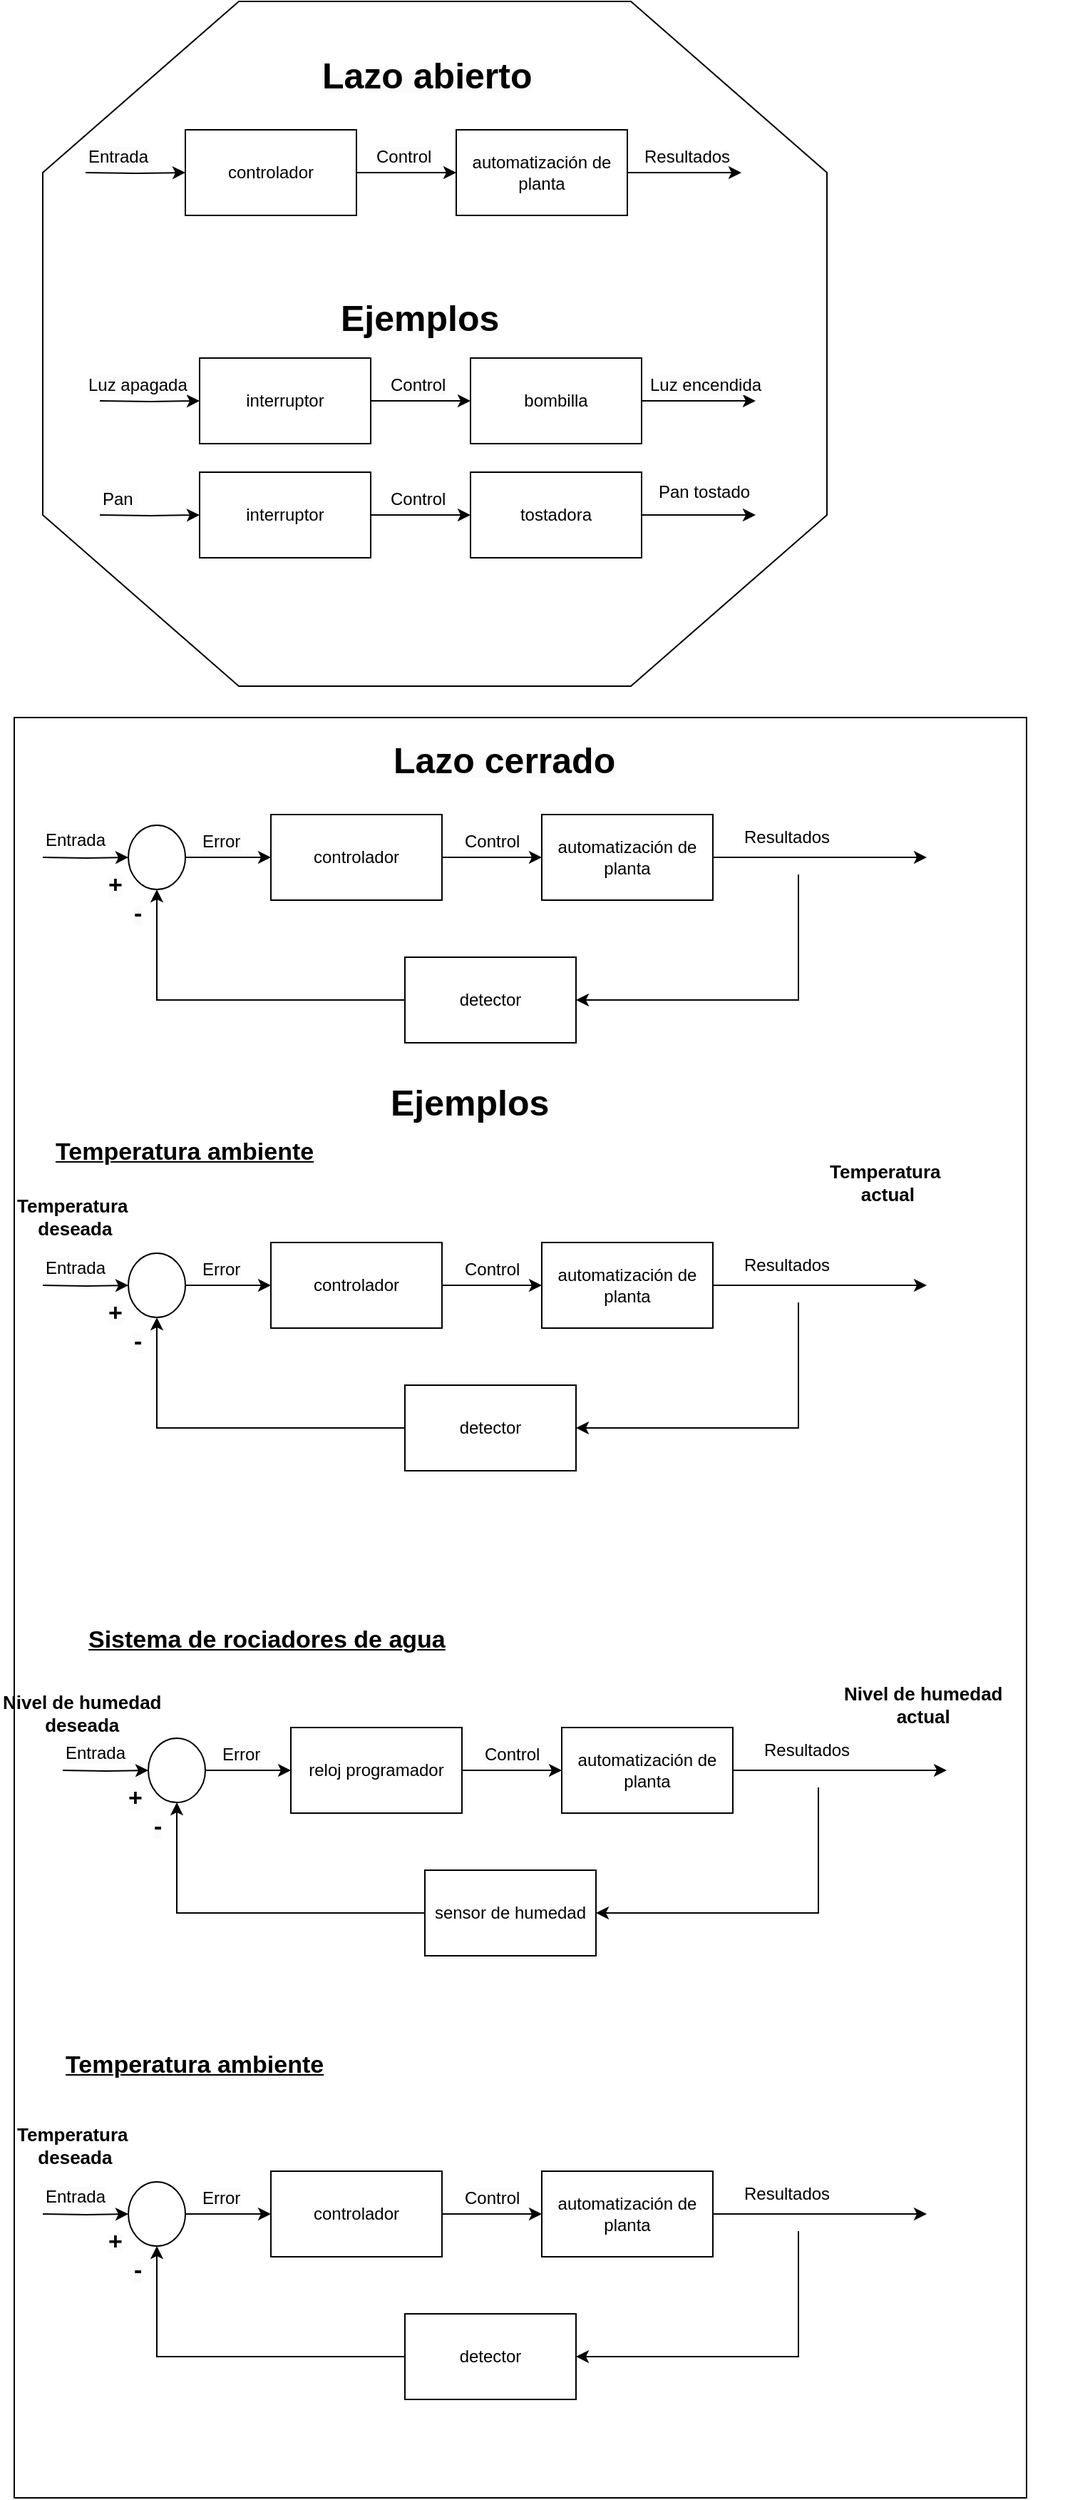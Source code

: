 <mxfile version="21.6.1" type="github">
  <diagram name="Página-1" id="MsEy-FufOKxTL2JG90F4">
    <mxGraphModel dx="1149" dy="657" grid="1" gridSize="10" guides="1" tooltips="1" connect="1" arrows="1" fold="1" page="1" pageScale="1" pageWidth="827" pageHeight="1169" math="0" shadow="0">
      <root>
        <mxCell id="0" />
        <mxCell id="1" parent="0" />
        <mxCell id="RqGdJKGgI4ltUNT44zdI-151" value="" style="verticalLabelPosition=bottom;verticalAlign=top;html=1;shape=mxgraph.basic.rect;fillColor2=none;strokeWidth=1;size=20;indent=5;" vertex="1" parent="1">
          <mxGeometry x="20" y="502" width="710" height="1248" as="geometry" />
        </mxCell>
        <mxCell id="RqGdJKGgI4ltUNT44zdI-150" value="" style="verticalLabelPosition=bottom;verticalAlign=top;html=1;shape=mxgraph.basic.polygon;polyCoords=[[0.25,0],[0.75,0],[1,0.25],[1,0.75],[0.75,1],[0.25,1],[0,0.75],[0,0.25]];polyline=0;" vertex="1" parent="1">
          <mxGeometry x="40" width="550" height="480" as="geometry" />
        </mxCell>
        <mxCell id="RqGdJKGgI4ltUNT44zdI-3" value="" style="edgeStyle=orthogonalEdgeStyle;rounded=0;orthogonalLoop=1;jettySize=auto;html=1;entryX=0;entryY=0.5;entryDx=0;entryDy=0;" edge="1" parent="1" target="RqGdJKGgI4ltUNT44zdI-1">
          <mxGeometry relative="1" as="geometry">
            <mxPoint x="70" y="120" as="sourcePoint" />
            <mxPoint x="90" y="120" as="targetPoint" />
          </mxGeometry>
        </mxCell>
        <mxCell id="RqGdJKGgI4ltUNT44zdI-5" value="" style="edgeStyle=orthogonalEdgeStyle;rounded=0;orthogonalLoop=1;jettySize=auto;html=1;" edge="1" parent="1" source="RqGdJKGgI4ltUNT44zdI-1" target="RqGdJKGgI4ltUNT44zdI-4">
          <mxGeometry relative="1" as="geometry" />
        </mxCell>
        <mxCell id="RqGdJKGgI4ltUNT44zdI-1" value="controlador" style="rounded=0;whiteSpace=wrap;html=1;" vertex="1" parent="1">
          <mxGeometry x="140" y="90" width="120" height="60" as="geometry" />
        </mxCell>
        <mxCell id="RqGdJKGgI4ltUNT44zdI-7" value="" style="edgeStyle=orthogonalEdgeStyle;rounded=0;orthogonalLoop=1;jettySize=auto;html=1;" edge="1" parent="1" source="RqGdJKGgI4ltUNT44zdI-4">
          <mxGeometry relative="1" as="geometry">
            <mxPoint x="530" y="120" as="targetPoint" />
          </mxGeometry>
        </mxCell>
        <mxCell id="RqGdJKGgI4ltUNT44zdI-4" value="automatización de planta" style="rounded=0;whiteSpace=wrap;html=1;" vertex="1" parent="1">
          <mxGeometry x="330" y="90" width="120" height="60" as="geometry" />
        </mxCell>
        <mxCell id="RqGdJKGgI4ltUNT44zdI-9" value="&lt;span style=&quot;color: rgb(0, 0, 0); font-family: Helvetica; font-size: 12px; font-style: normal; font-variant-ligatures: normal; font-variant-caps: normal; font-weight: 400; letter-spacing: normal; orphans: 2; text-align: center; text-indent: 0px; text-transform: none; widows: 2; word-spacing: 0px; -webkit-text-stroke-width: 0px; background-color: rgb(251, 251, 251); text-decoration-thickness: initial; text-decoration-style: initial; text-decoration-color: initial; float: none; display: inline !important;&quot;&gt;Control&lt;/span&gt;" style="text;whiteSpace=wrap;html=1;" vertex="1" parent="1">
          <mxGeometry x="272" y="95" width="100" height="40" as="geometry" />
        </mxCell>
        <mxCell id="RqGdJKGgI4ltUNT44zdI-10" value="&lt;span style=&quot;color: rgb(0, 0, 0); font-family: Helvetica; font-size: 12px; font-style: normal; font-variant-ligatures: normal; font-variant-caps: normal; font-weight: 400; letter-spacing: normal; orphans: 2; text-align: center; text-indent: 0px; text-transform: none; widows: 2; word-spacing: 0px; -webkit-text-stroke-width: 0px; background-color: rgb(251, 251, 251); text-decoration-thickness: initial; text-decoration-style: initial; text-decoration-color: initial; float: none; display: inline !important;&quot;&gt;Entrada&lt;/span&gt;" style="text;whiteSpace=wrap;html=1;" vertex="1" parent="1">
          <mxGeometry x="70" y="95" width="100" height="40" as="geometry" />
        </mxCell>
        <mxCell id="RqGdJKGgI4ltUNT44zdI-11" value="&lt;div style=&quot;text-align: center;&quot;&gt;&lt;span style=&quot;background-color: initial;&quot;&gt;Resultados&lt;/span&gt;&lt;/div&gt;" style="text;whiteSpace=wrap;html=1;" vertex="1" parent="1">
          <mxGeometry x="460" y="95" width="100" height="40" as="geometry" />
        </mxCell>
        <mxCell id="RqGdJKGgI4ltUNT44zdI-12" value="" style="edgeStyle=orthogonalEdgeStyle;rounded=0;orthogonalLoop=1;jettySize=auto;html=1;entryX=0;entryY=0.5;entryDx=0;entryDy=0;" edge="1" parent="1" target="RqGdJKGgI4ltUNT44zdI-14">
          <mxGeometry relative="1" as="geometry">
            <mxPoint x="80" y="280" as="sourcePoint" />
            <mxPoint x="100" y="280" as="targetPoint" />
          </mxGeometry>
        </mxCell>
        <mxCell id="RqGdJKGgI4ltUNT44zdI-13" value="" style="edgeStyle=orthogonalEdgeStyle;rounded=0;orthogonalLoop=1;jettySize=auto;html=1;" edge="1" parent="1" source="RqGdJKGgI4ltUNT44zdI-14" target="RqGdJKGgI4ltUNT44zdI-16">
          <mxGeometry relative="1" as="geometry" />
        </mxCell>
        <mxCell id="RqGdJKGgI4ltUNT44zdI-14" value="interruptor" style="rounded=0;whiteSpace=wrap;html=1;" vertex="1" parent="1">
          <mxGeometry x="150" y="250" width="120" height="60" as="geometry" />
        </mxCell>
        <mxCell id="RqGdJKGgI4ltUNT44zdI-15" value="" style="edgeStyle=orthogonalEdgeStyle;rounded=0;orthogonalLoop=1;jettySize=auto;html=1;" edge="1" parent="1" source="RqGdJKGgI4ltUNT44zdI-16">
          <mxGeometry relative="1" as="geometry">
            <mxPoint x="540" y="280" as="targetPoint" />
          </mxGeometry>
        </mxCell>
        <mxCell id="RqGdJKGgI4ltUNT44zdI-16" value="bombilla" style="rounded=0;whiteSpace=wrap;html=1;" vertex="1" parent="1">
          <mxGeometry x="340" y="250" width="120" height="60" as="geometry" />
        </mxCell>
        <mxCell id="RqGdJKGgI4ltUNT44zdI-17" value="&lt;span style=&quot;color: rgb(0, 0, 0); font-family: Helvetica; font-size: 12px; font-style: normal; font-variant-ligatures: normal; font-variant-caps: normal; font-weight: 400; letter-spacing: normal; orphans: 2; text-align: center; text-indent: 0px; text-transform: none; widows: 2; word-spacing: 0px; -webkit-text-stroke-width: 0px; background-color: rgb(251, 251, 251); text-decoration-thickness: initial; text-decoration-style: initial; text-decoration-color: initial; float: none; display: inline !important;&quot;&gt;Control&lt;/span&gt;" style="text;whiteSpace=wrap;html=1;" vertex="1" parent="1">
          <mxGeometry x="282" y="255" width="100" height="40" as="geometry" />
        </mxCell>
        <mxCell id="RqGdJKGgI4ltUNT44zdI-18" value="&lt;span style=&quot;color: rgb(0, 0, 0); font-family: Helvetica; font-size: 12px; font-style: normal; font-variant-ligatures: normal; font-variant-caps: normal; font-weight: 400; letter-spacing: normal; orphans: 2; text-align: center; text-indent: 0px; text-transform: none; widows: 2; word-spacing: 0px; -webkit-text-stroke-width: 0px; background-color: rgb(251, 251, 251); text-decoration-thickness: initial; text-decoration-style: initial; text-decoration-color: initial; float: none; display: inline !important;&quot;&gt;Luz apagada&lt;/span&gt;" style="text;whiteSpace=wrap;html=1;" vertex="1" parent="1">
          <mxGeometry x="70" y="255" width="100" height="40" as="geometry" />
        </mxCell>
        <mxCell id="RqGdJKGgI4ltUNT44zdI-19" value="" style="edgeStyle=orthogonalEdgeStyle;rounded=0;orthogonalLoop=1;jettySize=auto;html=1;entryX=0;entryY=0.5;entryDx=0;entryDy=0;" edge="1" parent="1" target="RqGdJKGgI4ltUNT44zdI-21">
          <mxGeometry relative="1" as="geometry">
            <mxPoint x="80" y="360" as="sourcePoint" />
            <mxPoint x="100" y="360" as="targetPoint" />
          </mxGeometry>
        </mxCell>
        <mxCell id="RqGdJKGgI4ltUNT44zdI-20" value="" style="edgeStyle=orthogonalEdgeStyle;rounded=0;orthogonalLoop=1;jettySize=auto;html=1;" edge="1" parent="1" source="RqGdJKGgI4ltUNT44zdI-21" target="RqGdJKGgI4ltUNT44zdI-23">
          <mxGeometry relative="1" as="geometry" />
        </mxCell>
        <mxCell id="RqGdJKGgI4ltUNT44zdI-21" value="interruptor" style="rounded=0;whiteSpace=wrap;html=1;" vertex="1" parent="1">
          <mxGeometry x="150" y="330" width="120" height="60" as="geometry" />
        </mxCell>
        <mxCell id="RqGdJKGgI4ltUNT44zdI-22" value="" style="edgeStyle=orthogonalEdgeStyle;rounded=0;orthogonalLoop=1;jettySize=auto;html=1;" edge="1" parent="1" source="RqGdJKGgI4ltUNT44zdI-23">
          <mxGeometry relative="1" as="geometry">
            <mxPoint x="540" y="360" as="targetPoint" />
          </mxGeometry>
        </mxCell>
        <mxCell id="RqGdJKGgI4ltUNT44zdI-23" value="tostadora" style="rounded=0;whiteSpace=wrap;html=1;" vertex="1" parent="1">
          <mxGeometry x="340" y="330" width="120" height="60" as="geometry" />
        </mxCell>
        <mxCell id="RqGdJKGgI4ltUNT44zdI-24" value="&lt;span style=&quot;color: rgb(0, 0, 0); font-family: Helvetica; font-size: 12px; font-style: normal; font-variant-ligatures: normal; font-variant-caps: normal; font-weight: 400; letter-spacing: normal; orphans: 2; text-align: center; text-indent: 0px; text-transform: none; widows: 2; word-spacing: 0px; -webkit-text-stroke-width: 0px; background-color: rgb(251, 251, 251); text-decoration-thickness: initial; text-decoration-style: initial; text-decoration-color: initial; float: none; display: inline !important;&quot;&gt;Control&lt;/span&gt;" style="text;whiteSpace=wrap;html=1;" vertex="1" parent="1">
          <mxGeometry x="282" y="335" width="100" height="40" as="geometry" />
        </mxCell>
        <mxCell id="RqGdJKGgI4ltUNT44zdI-25" value="&lt;span style=&quot;color: rgb(0, 0, 0); font-family: Helvetica; font-size: 12px; font-style: normal; font-variant-ligatures: normal; font-variant-caps: normal; font-weight: 400; letter-spacing: normal; orphans: 2; text-align: center; text-indent: 0px; text-transform: none; widows: 2; word-spacing: 0px; -webkit-text-stroke-width: 0px; background-color: rgb(251, 251, 251); text-decoration-thickness: initial; text-decoration-style: initial; text-decoration-color: initial; float: none; display: inline !important;&quot;&gt;Pan&amp;nbsp;&lt;/span&gt;" style="text;whiteSpace=wrap;html=1;" vertex="1" parent="1">
          <mxGeometry x="80" y="335" width="100" height="40" as="geometry" />
        </mxCell>
        <mxCell id="RqGdJKGgI4ltUNT44zdI-26" value="&lt;span style=&quot;color: rgb(0, 0, 0); font-family: Helvetica; font-size: 12px; font-style: normal; font-variant-ligatures: normal; font-variant-caps: normal; font-weight: 400; letter-spacing: normal; orphans: 2; text-align: center; text-indent: 0px; text-transform: none; widows: 2; word-spacing: 0px; -webkit-text-stroke-width: 0px; background-color: rgb(251, 251, 251); text-decoration-thickness: initial; text-decoration-style: initial; text-decoration-color: initial; float: none; display: inline !important;&quot;&gt;Luz encendida&lt;/span&gt;" style="text;whiteSpace=wrap;html=1;" vertex="1" parent="1">
          <mxGeometry x="464" y="255" width="100" height="40" as="geometry" />
        </mxCell>
        <mxCell id="RqGdJKGgI4ltUNT44zdI-27" value="&lt;span style=&quot;color: rgb(0, 0, 0); font-family: Helvetica; font-size: 12px; font-style: normal; font-variant-ligatures: normal; font-variant-caps: normal; font-weight: 400; letter-spacing: normal; orphans: 2; text-align: center; text-indent: 0px; text-transform: none; widows: 2; word-spacing: 0px; -webkit-text-stroke-width: 0px; background-color: rgb(251, 251, 251); text-decoration-thickness: initial; text-decoration-style: initial; text-decoration-color: initial; float: none; display: inline !important;&quot;&gt;Pan tostado&lt;/span&gt;" style="text;whiteSpace=wrap;html=1;" vertex="1" parent="1">
          <mxGeometry x="470" y="330" width="100" height="40" as="geometry" />
        </mxCell>
        <mxCell id="RqGdJKGgI4ltUNT44zdI-28" value="&lt;span style=&quot;color: rgb(0, 0, 0); font-family: Helvetica; font-style: normal; font-variant-ligatures: normal; font-variant-caps: normal; letter-spacing: normal; orphans: 2; text-align: center; text-indent: 0px; text-transform: none; widows: 2; word-spacing: 0px; -webkit-text-stroke-width: 0px; background-color: rgb(251, 251, 251); text-decoration-thickness: initial; text-decoration-style: initial; text-decoration-color: initial; float: none; display: inline !important;&quot;&gt;&lt;b style=&quot;&quot;&gt;&lt;font style=&quot;font-size: 25px;&quot;&gt;Lazo abierto&lt;/font&gt;&lt;/b&gt;&lt;/span&gt;" style="text;whiteSpace=wrap;html=1;" vertex="1" parent="1">
          <mxGeometry x="234" y="30" width="170" height="40" as="geometry" />
        </mxCell>
        <mxCell id="RqGdJKGgI4ltUNT44zdI-30" value="" style="edgeStyle=orthogonalEdgeStyle;rounded=0;orthogonalLoop=1;jettySize=auto;html=1;" edge="1" parent="1" source="RqGdJKGgI4ltUNT44zdI-31" target="RqGdJKGgI4ltUNT44zdI-33">
          <mxGeometry relative="1" as="geometry" />
        </mxCell>
        <mxCell id="RqGdJKGgI4ltUNT44zdI-65" value="" style="edgeStyle=orthogonalEdgeStyle;rounded=0;orthogonalLoop=1;jettySize=auto;html=1;entryX=1;entryY=0.5;entryDx=0;entryDy=0;" edge="1" parent="1" source="RqGdJKGgI4ltUNT44zdI-36" target="RqGdJKGgI4ltUNT44zdI-66">
          <mxGeometry relative="1" as="geometry">
            <mxPoint x="570" y="680" as="sourcePoint" />
            <mxPoint x="320" y="700" as="targetPoint" />
            <Array as="points">
              <mxPoint x="570" y="700" />
            </Array>
          </mxGeometry>
        </mxCell>
        <mxCell id="RqGdJKGgI4ltUNT44zdI-31" value="controlador" style="rounded=0;whiteSpace=wrap;html=1;" vertex="1" parent="1">
          <mxGeometry x="200" y="570" width="120" height="60" as="geometry" />
        </mxCell>
        <mxCell id="RqGdJKGgI4ltUNT44zdI-32" value="" style="edgeStyle=orthogonalEdgeStyle;rounded=0;orthogonalLoop=1;jettySize=auto;html=1;" edge="1" parent="1" source="RqGdJKGgI4ltUNT44zdI-33">
          <mxGeometry relative="1" as="geometry">
            <mxPoint x="660" y="600" as="targetPoint" />
          </mxGeometry>
        </mxCell>
        <mxCell id="RqGdJKGgI4ltUNT44zdI-33" value="automatización de planta" style="rounded=0;whiteSpace=wrap;html=1;" vertex="1" parent="1">
          <mxGeometry x="390" y="570" width="120" height="60" as="geometry" />
        </mxCell>
        <mxCell id="RqGdJKGgI4ltUNT44zdI-34" value="&lt;span style=&quot;color: rgb(0, 0, 0); font-family: Helvetica; font-size: 12px; font-style: normal; font-variant-ligatures: normal; font-variant-caps: normal; font-weight: 400; letter-spacing: normal; orphans: 2; text-align: center; text-indent: 0px; text-transform: none; widows: 2; word-spacing: 0px; -webkit-text-stroke-width: 0px; background-color: rgb(251, 251, 251); text-decoration-thickness: initial; text-decoration-style: initial; text-decoration-color: initial; float: none; display: inline !important;&quot;&gt;Control&lt;/span&gt;" style="text;whiteSpace=wrap;html=1;" vertex="1" parent="1">
          <mxGeometry x="334" y="575" width="100" height="40" as="geometry" />
        </mxCell>
        <mxCell id="RqGdJKGgI4ltUNT44zdI-35" value="&lt;span style=&quot;color: rgb(0, 0, 0); font-family: Helvetica; font-size: 12px; font-style: normal; font-variant-ligatures: normal; font-variant-caps: normal; font-weight: 400; letter-spacing: normal; orphans: 2; text-align: center; text-indent: 0px; text-transform: none; widows: 2; word-spacing: 0px; -webkit-text-stroke-width: 0px; background-color: rgb(251, 251, 251); text-decoration-thickness: initial; text-decoration-style: initial; text-decoration-color: initial; float: none; display: inline !important;&quot;&gt;Entrada&lt;/span&gt;" style="text;whiteSpace=wrap;html=1;" vertex="1" parent="1">
          <mxGeometry x="40" y="574" width="60" height="40" as="geometry" />
        </mxCell>
        <mxCell id="RqGdJKGgI4ltUNT44zdI-36" value="&lt;div style=&quot;text-align: center;&quot;&gt;&lt;span style=&quot;background-color: initial;&quot;&gt;Resultados&lt;/span&gt;&lt;/div&gt;" style="text;whiteSpace=wrap;html=1;" vertex="1" parent="1">
          <mxGeometry x="530" y="572" width="100" height="40" as="geometry" />
        </mxCell>
        <mxCell id="RqGdJKGgI4ltUNT44zdI-53" value="&lt;span style=&quot;color: rgb(0, 0, 0); font-family: Helvetica; font-style: normal; font-variant-ligatures: normal; font-variant-caps: normal; letter-spacing: normal; orphans: 2; text-align: center; text-indent: 0px; text-transform: none; widows: 2; word-spacing: 0px; -webkit-text-stroke-width: 0px; background-color: rgb(251, 251, 251); text-decoration-thickness: initial; text-decoration-style: initial; text-decoration-color: initial; float: none; display: inline !important;&quot;&gt;&lt;b style=&quot;&quot;&gt;&lt;font style=&quot;font-size: 25px;&quot;&gt;Lazo cerrado&lt;/font&gt;&lt;/b&gt;&lt;/span&gt;" style="text;whiteSpace=wrap;html=1;" vertex="1" parent="1">
          <mxGeometry x="284" y="510" width="170" height="40" as="geometry" />
        </mxCell>
        <mxCell id="RqGdJKGgI4ltUNT44zdI-57" value="" style="edgeStyle=orthogonalEdgeStyle;rounded=0;orthogonalLoop=1;jettySize=auto;html=1;" edge="1" parent="1" source="RqGdJKGgI4ltUNT44zdI-55" target="RqGdJKGgI4ltUNT44zdI-31">
          <mxGeometry relative="1" as="geometry" />
        </mxCell>
        <mxCell id="RqGdJKGgI4ltUNT44zdI-60" value="" style="edgeStyle=orthogonalEdgeStyle;rounded=0;orthogonalLoop=1;jettySize=auto;html=1;entryX=0;entryY=0.5;entryDx=0;entryDy=0;" edge="1" parent="1" target="RqGdJKGgI4ltUNT44zdI-55">
          <mxGeometry relative="1" as="geometry">
            <mxPoint x="40" y="600" as="sourcePoint" />
            <mxPoint x="20" y="600" as="targetPoint" />
          </mxGeometry>
        </mxCell>
        <mxCell id="RqGdJKGgI4ltUNT44zdI-55" value="" style="ellipse;whiteSpace=wrap;html=1;rounded=0;" vertex="1" parent="1">
          <mxGeometry x="100" y="577.5" width="40" height="45" as="geometry" />
        </mxCell>
        <mxCell id="RqGdJKGgI4ltUNT44zdI-61" value="&lt;span style=&quot;color: rgb(0, 0, 0); font-family: Helvetica; font-size: 12px; font-style: normal; font-variant-ligatures: normal; font-variant-caps: normal; font-weight: 400; letter-spacing: normal; orphans: 2; text-align: center; text-indent: 0px; text-transform: none; widows: 2; word-spacing: 0px; -webkit-text-stroke-width: 0px; background-color: rgb(251, 251, 251); text-decoration-thickness: initial; text-decoration-style: initial; text-decoration-color: initial; float: none; display: inline !important;&quot;&gt;Error&lt;/span&gt;" style="text;whiteSpace=wrap;html=1;" vertex="1" parent="1">
          <mxGeometry x="150" y="575" width="60" height="40" as="geometry" />
        </mxCell>
        <mxCell id="RqGdJKGgI4ltUNT44zdI-68" value="" style="edgeStyle=orthogonalEdgeStyle;rounded=0;orthogonalLoop=1;jettySize=auto;html=1;entryX=0.5;entryY=1;entryDx=0;entryDy=0;" edge="1" parent="1" source="RqGdJKGgI4ltUNT44zdI-66" target="RqGdJKGgI4ltUNT44zdI-55">
          <mxGeometry relative="1" as="geometry">
            <mxPoint x="214" y="700" as="targetPoint" />
          </mxGeometry>
        </mxCell>
        <mxCell id="RqGdJKGgI4ltUNT44zdI-66" value="detector" style="rounded=0;whiteSpace=wrap;html=1;" vertex="1" parent="1">
          <mxGeometry x="294" y="670" width="120" height="60" as="geometry" />
        </mxCell>
        <mxCell id="RqGdJKGgI4ltUNT44zdI-69" value="&lt;span style=&quot;color: rgb(0, 0, 0); font-family: Helvetica; font-style: normal; font-variant-ligatures: normal; font-variant-caps: normal; letter-spacing: normal; orphans: 2; text-align: center; text-indent: 0px; text-transform: none; widows: 2; word-spacing: 0px; -webkit-text-stroke-width: 0px; background-color: rgb(251, 251, 251); text-decoration-thickness: initial; text-decoration-style: initial; text-decoration-color: initial; float: none; display: inline !important;&quot;&gt;&lt;b style=&quot;&quot;&gt;&lt;font style=&quot;font-size: 17px;&quot;&gt;+&lt;/font&gt;&lt;/b&gt;&lt;/span&gt;" style="text;whiteSpace=wrap;html=1;" vertex="1" parent="1">
          <mxGeometry x="84" y="602.5" width="18" height="27.5" as="geometry" />
        </mxCell>
        <mxCell id="RqGdJKGgI4ltUNT44zdI-70" value="&lt;span style=&quot;color: rgb(0, 0, 0); font-family: Helvetica; font-style: normal; font-variant-ligatures: normal; font-variant-caps: normal; letter-spacing: normal; orphans: 2; text-align: center; text-indent: 0px; text-transform: none; widows: 2; word-spacing: 0px; -webkit-text-stroke-width: 0px; background-color: rgb(251, 251, 251); text-decoration-thickness: initial; text-decoration-style: initial; text-decoration-color: initial; float: none; display: inline !important;&quot;&gt;&lt;b style=&quot;&quot;&gt;&lt;font style=&quot;font-size: 17px;&quot;&gt;-&lt;/font&gt;&lt;/b&gt;&lt;/span&gt;" style="text;whiteSpace=wrap;html=1;" vertex="1" parent="1">
          <mxGeometry x="102" y="622.5" width="18" height="27.5" as="geometry" />
        </mxCell>
        <mxCell id="RqGdJKGgI4ltUNT44zdI-71" value="&lt;span style=&quot;color: rgb(0, 0, 0); font-family: Helvetica; font-style: normal; font-variant-ligatures: normal; font-variant-caps: normal; letter-spacing: normal; orphans: 2; text-align: center; text-indent: 0px; text-transform: none; widows: 2; word-spacing: 0px; -webkit-text-stroke-width: 0px; background-color: rgb(251, 251, 251); text-decoration-thickness: initial; text-decoration-style: initial; text-decoration-color: initial; float: none; display: inline !important;&quot;&gt;&lt;b style=&quot;&quot;&gt;&lt;font style=&quot;font-size: 25px;&quot;&gt;Ejemplos&lt;/font&gt;&lt;/b&gt;&lt;/span&gt;" style="text;whiteSpace=wrap;html=1;" vertex="1" parent="1">
          <mxGeometry x="247" y="200" width="170" height="40" as="geometry" />
        </mxCell>
        <mxCell id="RqGdJKGgI4ltUNT44zdI-72" value="&lt;span style=&quot;color: rgb(0, 0, 0); font-family: Helvetica; font-style: normal; font-variant-ligatures: normal; font-variant-caps: normal; letter-spacing: normal; orphans: 2; text-align: center; text-indent: 0px; text-transform: none; widows: 2; word-spacing: 0px; -webkit-text-stroke-width: 0px; background-color: rgb(251, 251, 251); text-decoration-thickness: initial; text-decoration-style: initial; text-decoration-color: initial; float: none; display: inline !important;&quot;&gt;&lt;b style=&quot;&quot;&gt;&lt;font style=&quot;font-size: 25px;&quot;&gt;Ejemplos&lt;/font&gt;&lt;/b&gt;&lt;/span&gt;" style="text;whiteSpace=wrap;html=1;" vertex="1" parent="1">
          <mxGeometry x="282" y="750" width="170" height="40" as="geometry" />
        </mxCell>
        <mxCell id="RqGdJKGgI4ltUNT44zdI-88" value="" style="edgeStyle=orthogonalEdgeStyle;rounded=0;orthogonalLoop=1;jettySize=auto;html=1;" edge="1" parent="1" source="RqGdJKGgI4ltUNT44zdI-90" target="RqGdJKGgI4ltUNT44zdI-92">
          <mxGeometry relative="1" as="geometry" />
        </mxCell>
        <mxCell id="RqGdJKGgI4ltUNT44zdI-89" value="" style="edgeStyle=orthogonalEdgeStyle;rounded=0;orthogonalLoop=1;jettySize=auto;html=1;entryX=1;entryY=0.5;entryDx=0;entryDy=0;" edge="1" parent="1" source="RqGdJKGgI4ltUNT44zdI-95" target="RqGdJKGgI4ltUNT44zdI-101">
          <mxGeometry relative="1" as="geometry">
            <mxPoint x="570" y="980" as="sourcePoint" />
            <mxPoint x="320" y="1000" as="targetPoint" />
            <Array as="points">
              <mxPoint x="570" y="1000" />
            </Array>
          </mxGeometry>
        </mxCell>
        <mxCell id="RqGdJKGgI4ltUNT44zdI-90" value="controlador" style="rounded=0;whiteSpace=wrap;html=1;" vertex="1" parent="1">
          <mxGeometry x="200" y="870" width="120" height="60" as="geometry" />
        </mxCell>
        <mxCell id="RqGdJKGgI4ltUNT44zdI-91" value="" style="edgeStyle=orthogonalEdgeStyle;rounded=0;orthogonalLoop=1;jettySize=auto;html=1;" edge="1" parent="1" source="RqGdJKGgI4ltUNT44zdI-92">
          <mxGeometry relative="1" as="geometry">
            <mxPoint x="660" y="900" as="targetPoint" />
          </mxGeometry>
        </mxCell>
        <mxCell id="RqGdJKGgI4ltUNT44zdI-92" value="automatización de planta" style="rounded=0;whiteSpace=wrap;html=1;" vertex="1" parent="1">
          <mxGeometry x="390" y="870" width="120" height="60" as="geometry" />
        </mxCell>
        <mxCell id="RqGdJKGgI4ltUNT44zdI-93" value="&lt;span style=&quot;color: rgb(0, 0, 0); font-family: Helvetica; font-size: 12px; font-style: normal; font-variant-ligatures: normal; font-variant-caps: normal; font-weight: 400; letter-spacing: normal; orphans: 2; text-align: center; text-indent: 0px; text-transform: none; widows: 2; word-spacing: 0px; -webkit-text-stroke-width: 0px; background-color: rgb(251, 251, 251); text-decoration-thickness: initial; text-decoration-style: initial; text-decoration-color: initial; float: none; display: inline !important;&quot;&gt;Control&lt;/span&gt;" style="text;whiteSpace=wrap;html=1;" vertex="1" parent="1">
          <mxGeometry x="334" y="875" width="100" height="40" as="geometry" />
        </mxCell>
        <mxCell id="RqGdJKGgI4ltUNT44zdI-94" value="&lt;span style=&quot;color: rgb(0, 0, 0); font-family: Helvetica; font-size: 12px; font-style: normal; font-variant-ligatures: normal; font-variant-caps: normal; font-weight: 400; letter-spacing: normal; orphans: 2; text-align: center; text-indent: 0px; text-transform: none; widows: 2; word-spacing: 0px; -webkit-text-stroke-width: 0px; background-color: rgb(251, 251, 251); text-decoration-thickness: initial; text-decoration-style: initial; text-decoration-color: initial; float: none; display: inline !important;&quot;&gt;Entrada&lt;/span&gt;" style="text;whiteSpace=wrap;html=1;" vertex="1" parent="1">
          <mxGeometry x="40" y="874" width="60" height="40" as="geometry" />
        </mxCell>
        <mxCell id="RqGdJKGgI4ltUNT44zdI-95" value="&lt;div style=&quot;text-align: center;&quot;&gt;&lt;span style=&quot;background-color: initial;&quot;&gt;Resultados&lt;/span&gt;&lt;/div&gt;" style="text;whiteSpace=wrap;html=1;" vertex="1" parent="1">
          <mxGeometry x="530" y="872" width="100" height="40" as="geometry" />
        </mxCell>
        <mxCell id="RqGdJKGgI4ltUNT44zdI-96" value="" style="edgeStyle=orthogonalEdgeStyle;rounded=0;orthogonalLoop=1;jettySize=auto;html=1;" edge="1" parent="1" source="RqGdJKGgI4ltUNT44zdI-98" target="RqGdJKGgI4ltUNT44zdI-90">
          <mxGeometry relative="1" as="geometry" />
        </mxCell>
        <mxCell id="RqGdJKGgI4ltUNT44zdI-97" value="" style="edgeStyle=orthogonalEdgeStyle;rounded=0;orthogonalLoop=1;jettySize=auto;html=1;entryX=0;entryY=0.5;entryDx=0;entryDy=0;" edge="1" parent="1" target="RqGdJKGgI4ltUNT44zdI-98">
          <mxGeometry relative="1" as="geometry">
            <mxPoint x="40" y="900" as="sourcePoint" />
            <mxPoint x="20" y="900" as="targetPoint" />
          </mxGeometry>
        </mxCell>
        <mxCell id="RqGdJKGgI4ltUNT44zdI-98" value="" style="ellipse;whiteSpace=wrap;html=1;rounded=0;" vertex="1" parent="1">
          <mxGeometry x="100" y="877.5" width="40" height="45" as="geometry" />
        </mxCell>
        <mxCell id="RqGdJKGgI4ltUNT44zdI-99" value="&lt;span style=&quot;color: rgb(0, 0, 0); font-family: Helvetica; font-size: 12px; font-style: normal; font-variant-ligatures: normal; font-variant-caps: normal; font-weight: 400; letter-spacing: normal; orphans: 2; text-align: center; text-indent: 0px; text-transform: none; widows: 2; word-spacing: 0px; -webkit-text-stroke-width: 0px; background-color: rgb(251, 251, 251); text-decoration-thickness: initial; text-decoration-style: initial; text-decoration-color: initial; float: none; display: inline !important;&quot;&gt;Error&lt;/span&gt;" style="text;whiteSpace=wrap;html=1;" vertex="1" parent="1">
          <mxGeometry x="150" y="875" width="60" height="40" as="geometry" />
        </mxCell>
        <mxCell id="RqGdJKGgI4ltUNT44zdI-100" value="" style="edgeStyle=orthogonalEdgeStyle;rounded=0;orthogonalLoop=1;jettySize=auto;html=1;entryX=0.5;entryY=1;entryDx=0;entryDy=0;" edge="1" parent="1" source="RqGdJKGgI4ltUNT44zdI-101" target="RqGdJKGgI4ltUNT44zdI-98">
          <mxGeometry relative="1" as="geometry">
            <mxPoint x="214" y="1000" as="targetPoint" />
          </mxGeometry>
        </mxCell>
        <mxCell id="RqGdJKGgI4ltUNT44zdI-101" value="detector" style="rounded=0;whiteSpace=wrap;html=1;" vertex="1" parent="1">
          <mxGeometry x="294" y="970" width="120" height="60" as="geometry" />
        </mxCell>
        <mxCell id="RqGdJKGgI4ltUNT44zdI-102" value="&lt;span style=&quot;color: rgb(0, 0, 0); font-family: Helvetica; font-style: normal; font-variant-ligatures: normal; font-variant-caps: normal; letter-spacing: normal; orphans: 2; text-align: center; text-indent: 0px; text-transform: none; widows: 2; word-spacing: 0px; -webkit-text-stroke-width: 0px; background-color: rgb(251, 251, 251); text-decoration-thickness: initial; text-decoration-style: initial; text-decoration-color: initial; float: none; display: inline !important;&quot;&gt;&lt;b style=&quot;&quot;&gt;&lt;font style=&quot;font-size: 17px;&quot;&gt;+&lt;/font&gt;&lt;/b&gt;&lt;/span&gt;" style="text;whiteSpace=wrap;html=1;" vertex="1" parent="1">
          <mxGeometry x="84" y="902.5" width="18" height="27.5" as="geometry" />
        </mxCell>
        <mxCell id="RqGdJKGgI4ltUNT44zdI-103" value="&lt;span style=&quot;color: rgb(0, 0, 0); font-family: Helvetica; font-style: normal; font-variant-ligatures: normal; font-variant-caps: normal; letter-spacing: normal; orphans: 2; text-align: center; text-indent: 0px; text-transform: none; widows: 2; word-spacing: 0px; -webkit-text-stroke-width: 0px; background-color: rgb(251, 251, 251); text-decoration-thickness: initial; text-decoration-style: initial; text-decoration-color: initial; float: none; display: inline !important;&quot;&gt;&lt;b style=&quot;&quot;&gt;&lt;font style=&quot;font-size: 17px;&quot;&gt;-&lt;/font&gt;&lt;/b&gt;&lt;/span&gt;" style="text;whiteSpace=wrap;html=1;" vertex="1" parent="1">
          <mxGeometry x="102" y="922.5" width="18" height="27.5" as="geometry" />
        </mxCell>
        <mxCell id="RqGdJKGgI4ltUNT44zdI-104" value="&lt;div style=&quot;text-align: center;&quot;&gt;&lt;font style=&quot;font-size: 13px;&quot;&gt;&lt;b&gt;Temperatura&amp;nbsp;&lt;/b&gt;&lt;/font&gt;&lt;/div&gt;&lt;div style=&quot;text-align: center;&quot;&gt;&lt;font style=&quot;font-size: 13px;&quot;&gt;&lt;b&gt;deseada&lt;/b&gt;&lt;/font&gt;&lt;/div&gt;" style="text;whiteSpace=wrap;html=1;" vertex="1" parent="1">
          <mxGeometry x="20" y="830" width="170" height="40" as="geometry" />
        </mxCell>
        <mxCell id="RqGdJKGgI4ltUNT44zdI-106" value="&lt;div style=&quot;text-align: center;&quot;&gt;&lt;font style=&quot;font-size: 13px;&quot;&gt;&lt;b&gt;Temperatura&amp;nbsp;&lt;/b&gt;&lt;/font&gt;&lt;/div&gt;&lt;div style=&quot;text-align: center;&quot;&gt;&lt;span style=&quot;font-size: 13px;&quot;&gt;&lt;b&gt;actual&lt;/b&gt;&lt;/span&gt;&lt;/div&gt;" style="text;whiteSpace=wrap;html=1;" vertex="1" parent="1">
          <mxGeometry x="590" y="805.5" width="170" height="40" as="geometry" />
        </mxCell>
        <mxCell id="RqGdJKGgI4ltUNT44zdI-109" value="" style="edgeStyle=orthogonalEdgeStyle;rounded=0;orthogonalLoop=1;jettySize=auto;html=1;" edge="1" parent="1" source="RqGdJKGgI4ltUNT44zdI-111" target="RqGdJKGgI4ltUNT44zdI-113">
          <mxGeometry relative="1" as="geometry" />
        </mxCell>
        <mxCell id="RqGdJKGgI4ltUNT44zdI-110" value="" style="edgeStyle=orthogonalEdgeStyle;rounded=0;orthogonalLoop=1;jettySize=auto;html=1;entryX=1;entryY=0.5;entryDx=0;entryDy=0;" edge="1" parent="1" source="RqGdJKGgI4ltUNT44zdI-116" target="RqGdJKGgI4ltUNT44zdI-122">
          <mxGeometry relative="1" as="geometry">
            <mxPoint x="584" y="1320" as="sourcePoint" />
            <mxPoint x="334" y="1340" as="targetPoint" />
            <Array as="points">
              <mxPoint x="584" y="1340" />
            </Array>
          </mxGeometry>
        </mxCell>
        <mxCell id="RqGdJKGgI4ltUNT44zdI-111" value="reloj programador" style="rounded=0;whiteSpace=wrap;html=1;" vertex="1" parent="1">
          <mxGeometry x="214" y="1210" width="120" height="60" as="geometry" />
        </mxCell>
        <mxCell id="RqGdJKGgI4ltUNT44zdI-112" value="" style="edgeStyle=orthogonalEdgeStyle;rounded=0;orthogonalLoop=1;jettySize=auto;html=1;" edge="1" parent="1" source="RqGdJKGgI4ltUNT44zdI-113">
          <mxGeometry relative="1" as="geometry">
            <mxPoint x="674" y="1240" as="targetPoint" />
          </mxGeometry>
        </mxCell>
        <mxCell id="RqGdJKGgI4ltUNT44zdI-113" value="automatización de planta" style="rounded=0;whiteSpace=wrap;html=1;" vertex="1" parent="1">
          <mxGeometry x="404" y="1210" width="120" height="60" as="geometry" />
        </mxCell>
        <mxCell id="RqGdJKGgI4ltUNT44zdI-114" value="&lt;span style=&quot;color: rgb(0, 0, 0); font-family: Helvetica; font-size: 12px; font-style: normal; font-variant-ligatures: normal; font-variant-caps: normal; font-weight: 400; letter-spacing: normal; orphans: 2; text-align: center; text-indent: 0px; text-transform: none; widows: 2; word-spacing: 0px; -webkit-text-stroke-width: 0px; background-color: rgb(251, 251, 251); text-decoration-thickness: initial; text-decoration-style: initial; text-decoration-color: initial; float: none; display: inline !important;&quot;&gt;Control&lt;/span&gt;" style="text;whiteSpace=wrap;html=1;" vertex="1" parent="1">
          <mxGeometry x="348" y="1215" width="100" height="40" as="geometry" />
        </mxCell>
        <mxCell id="RqGdJKGgI4ltUNT44zdI-115" value="&lt;span style=&quot;color: rgb(0, 0, 0); font-family: Helvetica; font-size: 12px; font-style: normal; font-variant-ligatures: normal; font-variant-caps: normal; font-weight: 400; letter-spacing: normal; orphans: 2; text-align: center; text-indent: 0px; text-transform: none; widows: 2; word-spacing: 0px; -webkit-text-stroke-width: 0px; background-color: rgb(251, 251, 251); text-decoration-thickness: initial; text-decoration-style: initial; text-decoration-color: initial; float: none; display: inline !important;&quot;&gt;Entrada&lt;/span&gt;" style="text;whiteSpace=wrap;html=1;" vertex="1" parent="1">
          <mxGeometry x="54" y="1214" width="60" height="40" as="geometry" />
        </mxCell>
        <mxCell id="RqGdJKGgI4ltUNT44zdI-116" value="&lt;div style=&quot;text-align: center;&quot;&gt;&lt;span style=&quot;background-color: initial;&quot;&gt;Resultados&lt;/span&gt;&lt;/div&gt;" style="text;whiteSpace=wrap;html=1;" vertex="1" parent="1">
          <mxGeometry x="544" y="1212" width="100" height="40" as="geometry" />
        </mxCell>
        <mxCell id="RqGdJKGgI4ltUNT44zdI-117" value="" style="edgeStyle=orthogonalEdgeStyle;rounded=0;orthogonalLoop=1;jettySize=auto;html=1;" edge="1" parent="1" source="RqGdJKGgI4ltUNT44zdI-119" target="RqGdJKGgI4ltUNT44zdI-111">
          <mxGeometry relative="1" as="geometry" />
        </mxCell>
        <mxCell id="RqGdJKGgI4ltUNT44zdI-118" value="" style="edgeStyle=orthogonalEdgeStyle;rounded=0;orthogonalLoop=1;jettySize=auto;html=1;entryX=0;entryY=0.5;entryDx=0;entryDy=0;" edge="1" parent="1" target="RqGdJKGgI4ltUNT44zdI-119">
          <mxGeometry relative="1" as="geometry">
            <mxPoint x="54" y="1240" as="sourcePoint" />
            <mxPoint x="34" y="1240" as="targetPoint" />
          </mxGeometry>
        </mxCell>
        <mxCell id="RqGdJKGgI4ltUNT44zdI-119" value="" style="ellipse;whiteSpace=wrap;html=1;rounded=0;" vertex="1" parent="1">
          <mxGeometry x="114" y="1217.5" width="40" height="45" as="geometry" />
        </mxCell>
        <mxCell id="RqGdJKGgI4ltUNT44zdI-120" value="&lt;span style=&quot;color: rgb(0, 0, 0); font-family: Helvetica; font-size: 12px; font-style: normal; font-variant-ligatures: normal; font-variant-caps: normal; font-weight: 400; letter-spacing: normal; orphans: 2; text-align: center; text-indent: 0px; text-transform: none; widows: 2; word-spacing: 0px; -webkit-text-stroke-width: 0px; background-color: rgb(251, 251, 251); text-decoration-thickness: initial; text-decoration-style: initial; text-decoration-color: initial; float: none; display: inline !important;&quot;&gt;Error&lt;/span&gt;" style="text;whiteSpace=wrap;html=1;" vertex="1" parent="1">
          <mxGeometry x="164" y="1215" width="60" height="40" as="geometry" />
        </mxCell>
        <mxCell id="RqGdJKGgI4ltUNT44zdI-121" value="" style="edgeStyle=orthogonalEdgeStyle;rounded=0;orthogonalLoop=1;jettySize=auto;html=1;entryX=0.5;entryY=1;entryDx=0;entryDy=0;" edge="1" parent="1" source="RqGdJKGgI4ltUNT44zdI-122" target="RqGdJKGgI4ltUNT44zdI-119">
          <mxGeometry relative="1" as="geometry">
            <mxPoint x="228" y="1340" as="targetPoint" />
          </mxGeometry>
        </mxCell>
        <mxCell id="RqGdJKGgI4ltUNT44zdI-122" value="sensor de humedad" style="rounded=0;whiteSpace=wrap;html=1;" vertex="1" parent="1">
          <mxGeometry x="308" y="1310" width="120" height="60" as="geometry" />
        </mxCell>
        <mxCell id="RqGdJKGgI4ltUNT44zdI-123" value="&lt;span style=&quot;color: rgb(0, 0, 0); font-family: Helvetica; font-style: normal; font-variant-ligatures: normal; font-variant-caps: normal; letter-spacing: normal; orphans: 2; text-align: center; text-indent: 0px; text-transform: none; widows: 2; word-spacing: 0px; -webkit-text-stroke-width: 0px; background-color: rgb(251, 251, 251); text-decoration-thickness: initial; text-decoration-style: initial; text-decoration-color: initial; float: none; display: inline !important;&quot;&gt;&lt;b style=&quot;&quot;&gt;&lt;font style=&quot;font-size: 17px;&quot;&gt;+&lt;/font&gt;&lt;/b&gt;&lt;/span&gt;" style="text;whiteSpace=wrap;html=1;" vertex="1" parent="1">
          <mxGeometry x="98" y="1242.5" width="18" height="27.5" as="geometry" />
        </mxCell>
        <mxCell id="RqGdJKGgI4ltUNT44zdI-124" value="&lt;span style=&quot;color: rgb(0, 0, 0); font-family: Helvetica; font-style: normal; font-variant-ligatures: normal; font-variant-caps: normal; letter-spacing: normal; orphans: 2; text-align: center; text-indent: 0px; text-transform: none; widows: 2; word-spacing: 0px; -webkit-text-stroke-width: 0px; background-color: rgb(251, 251, 251); text-decoration-thickness: initial; text-decoration-style: initial; text-decoration-color: initial; float: none; display: inline !important;&quot;&gt;&lt;b style=&quot;&quot;&gt;&lt;font style=&quot;font-size: 17px;&quot;&gt;-&lt;/font&gt;&lt;/b&gt;&lt;/span&gt;" style="text;whiteSpace=wrap;html=1;" vertex="1" parent="1">
          <mxGeometry x="116" y="1262.5" width="18" height="27.5" as="geometry" />
        </mxCell>
        <mxCell id="RqGdJKGgI4ltUNT44zdI-125" value="&lt;div style=&quot;text-align: center;&quot;&gt;&lt;span style=&quot;font-size: 13px;&quot;&gt;&lt;b&gt;Nivel de humedad&lt;/b&gt;&lt;/span&gt;&lt;/div&gt;&lt;div style=&quot;text-align: center;&quot;&gt;&lt;font style=&quot;font-size: 13px;&quot;&gt;&lt;b&gt;deseada&lt;/b&gt;&lt;/font&gt;&lt;/div&gt;" style="text;whiteSpace=wrap;html=1;" vertex="1" parent="1">
          <mxGeometry x="10" y="1177.5" width="170" height="40" as="geometry" />
        </mxCell>
        <mxCell id="RqGdJKGgI4ltUNT44zdI-127" value="" style="edgeStyle=orthogonalEdgeStyle;rounded=0;orthogonalLoop=1;jettySize=auto;html=1;" edge="1" parent="1" source="RqGdJKGgI4ltUNT44zdI-129" target="RqGdJKGgI4ltUNT44zdI-131">
          <mxGeometry relative="1" as="geometry" />
        </mxCell>
        <mxCell id="RqGdJKGgI4ltUNT44zdI-128" value="" style="edgeStyle=orthogonalEdgeStyle;rounded=0;orthogonalLoop=1;jettySize=auto;html=1;entryX=1;entryY=0.5;entryDx=0;entryDy=0;" edge="1" parent="1" source="RqGdJKGgI4ltUNT44zdI-134" target="RqGdJKGgI4ltUNT44zdI-140">
          <mxGeometry relative="1" as="geometry">
            <mxPoint x="570" y="1631" as="sourcePoint" />
            <mxPoint x="320" y="1651" as="targetPoint" />
            <Array as="points">
              <mxPoint x="570" y="1651" />
            </Array>
          </mxGeometry>
        </mxCell>
        <mxCell id="RqGdJKGgI4ltUNT44zdI-129" value="controlador" style="rounded=0;whiteSpace=wrap;html=1;" vertex="1" parent="1">
          <mxGeometry x="200" y="1521" width="120" height="60" as="geometry" />
        </mxCell>
        <mxCell id="RqGdJKGgI4ltUNT44zdI-130" value="" style="edgeStyle=orthogonalEdgeStyle;rounded=0;orthogonalLoop=1;jettySize=auto;html=1;" edge="1" parent="1" source="RqGdJKGgI4ltUNT44zdI-131">
          <mxGeometry relative="1" as="geometry">
            <mxPoint x="660" y="1551" as="targetPoint" />
          </mxGeometry>
        </mxCell>
        <mxCell id="RqGdJKGgI4ltUNT44zdI-131" value="automatización de planta" style="rounded=0;whiteSpace=wrap;html=1;" vertex="1" parent="1">
          <mxGeometry x="390" y="1521" width="120" height="60" as="geometry" />
        </mxCell>
        <mxCell id="RqGdJKGgI4ltUNT44zdI-132" value="&lt;span style=&quot;color: rgb(0, 0, 0); font-family: Helvetica; font-size: 12px; font-style: normal; font-variant-ligatures: normal; font-variant-caps: normal; font-weight: 400; letter-spacing: normal; orphans: 2; text-align: center; text-indent: 0px; text-transform: none; widows: 2; word-spacing: 0px; -webkit-text-stroke-width: 0px; background-color: rgb(251, 251, 251); text-decoration-thickness: initial; text-decoration-style: initial; text-decoration-color: initial; float: none; display: inline !important;&quot;&gt;Control&lt;/span&gt;" style="text;whiteSpace=wrap;html=1;" vertex="1" parent="1">
          <mxGeometry x="334" y="1526" width="100" height="40" as="geometry" />
        </mxCell>
        <mxCell id="RqGdJKGgI4ltUNT44zdI-133" value="&lt;span style=&quot;color: rgb(0, 0, 0); font-family: Helvetica; font-size: 12px; font-style: normal; font-variant-ligatures: normal; font-variant-caps: normal; font-weight: 400; letter-spacing: normal; orphans: 2; text-align: center; text-indent: 0px; text-transform: none; widows: 2; word-spacing: 0px; -webkit-text-stroke-width: 0px; background-color: rgb(251, 251, 251); text-decoration-thickness: initial; text-decoration-style: initial; text-decoration-color: initial; float: none; display: inline !important;&quot;&gt;Entrada&lt;/span&gt;" style="text;whiteSpace=wrap;html=1;" vertex="1" parent="1">
          <mxGeometry x="40" y="1525" width="60" height="40" as="geometry" />
        </mxCell>
        <mxCell id="RqGdJKGgI4ltUNT44zdI-134" value="&lt;div style=&quot;text-align: center;&quot;&gt;&lt;span style=&quot;background-color: initial;&quot;&gt;Resultados&lt;/span&gt;&lt;/div&gt;" style="text;whiteSpace=wrap;html=1;" vertex="1" parent="1">
          <mxGeometry x="530" y="1523" width="100" height="40" as="geometry" />
        </mxCell>
        <mxCell id="RqGdJKGgI4ltUNT44zdI-135" value="" style="edgeStyle=orthogonalEdgeStyle;rounded=0;orthogonalLoop=1;jettySize=auto;html=1;" edge="1" parent="1" source="RqGdJKGgI4ltUNT44zdI-137" target="RqGdJKGgI4ltUNT44zdI-129">
          <mxGeometry relative="1" as="geometry" />
        </mxCell>
        <mxCell id="RqGdJKGgI4ltUNT44zdI-136" value="" style="edgeStyle=orthogonalEdgeStyle;rounded=0;orthogonalLoop=1;jettySize=auto;html=1;entryX=0;entryY=0.5;entryDx=0;entryDy=0;" edge="1" parent="1" target="RqGdJKGgI4ltUNT44zdI-137">
          <mxGeometry relative="1" as="geometry">
            <mxPoint x="40" y="1551" as="sourcePoint" />
            <mxPoint x="20" y="1551" as="targetPoint" />
          </mxGeometry>
        </mxCell>
        <mxCell id="RqGdJKGgI4ltUNT44zdI-137" value="" style="ellipse;whiteSpace=wrap;html=1;rounded=0;" vertex="1" parent="1">
          <mxGeometry x="100" y="1528.5" width="40" height="45" as="geometry" />
        </mxCell>
        <mxCell id="RqGdJKGgI4ltUNT44zdI-138" value="&lt;span style=&quot;color: rgb(0, 0, 0); font-family: Helvetica; font-size: 12px; font-style: normal; font-variant-ligatures: normal; font-variant-caps: normal; font-weight: 400; letter-spacing: normal; orphans: 2; text-align: center; text-indent: 0px; text-transform: none; widows: 2; word-spacing: 0px; -webkit-text-stroke-width: 0px; background-color: rgb(251, 251, 251); text-decoration-thickness: initial; text-decoration-style: initial; text-decoration-color: initial; float: none; display: inline !important;&quot;&gt;Error&lt;/span&gt;" style="text;whiteSpace=wrap;html=1;" vertex="1" parent="1">
          <mxGeometry x="150" y="1526" width="60" height="40" as="geometry" />
        </mxCell>
        <mxCell id="RqGdJKGgI4ltUNT44zdI-139" value="" style="edgeStyle=orthogonalEdgeStyle;rounded=0;orthogonalLoop=1;jettySize=auto;html=1;entryX=0.5;entryY=1;entryDx=0;entryDy=0;" edge="1" parent="1" source="RqGdJKGgI4ltUNT44zdI-140" target="RqGdJKGgI4ltUNT44zdI-137">
          <mxGeometry relative="1" as="geometry">
            <mxPoint x="214" y="1651" as="targetPoint" />
          </mxGeometry>
        </mxCell>
        <mxCell id="RqGdJKGgI4ltUNT44zdI-140" value="detector" style="rounded=0;whiteSpace=wrap;html=1;" vertex="1" parent="1">
          <mxGeometry x="294" y="1621" width="120" height="60" as="geometry" />
        </mxCell>
        <mxCell id="RqGdJKGgI4ltUNT44zdI-141" value="&lt;span style=&quot;color: rgb(0, 0, 0); font-family: Helvetica; font-style: normal; font-variant-ligatures: normal; font-variant-caps: normal; letter-spacing: normal; orphans: 2; text-align: center; text-indent: 0px; text-transform: none; widows: 2; word-spacing: 0px; -webkit-text-stroke-width: 0px; background-color: rgb(251, 251, 251); text-decoration-thickness: initial; text-decoration-style: initial; text-decoration-color: initial; float: none; display: inline !important;&quot;&gt;&lt;b style=&quot;&quot;&gt;&lt;font style=&quot;font-size: 17px;&quot;&gt;+&lt;/font&gt;&lt;/b&gt;&lt;/span&gt;" style="text;whiteSpace=wrap;html=1;" vertex="1" parent="1">
          <mxGeometry x="84" y="1553.5" width="18" height="27.5" as="geometry" />
        </mxCell>
        <mxCell id="RqGdJKGgI4ltUNT44zdI-142" value="&lt;span style=&quot;color: rgb(0, 0, 0); font-family: Helvetica; font-style: normal; font-variant-ligatures: normal; font-variant-caps: normal; letter-spacing: normal; orphans: 2; text-align: center; text-indent: 0px; text-transform: none; widows: 2; word-spacing: 0px; -webkit-text-stroke-width: 0px; background-color: rgb(251, 251, 251); text-decoration-thickness: initial; text-decoration-style: initial; text-decoration-color: initial; float: none; display: inline !important;&quot;&gt;&lt;b style=&quot;&quot;&gt;&lt;font style=&quot;font-size: 17px;&quot;&gt;-&lt;/font&gt;&lt;/b&gt;&lt;/span&gt;" style="text;whiteSpace=wrap;html=1;" vertex="1" parent="1">
          <mxGeometry x="102" y="1573.5" width="18" height="27.5" as="geometry" />
        </mxCell>
        <mxCell id="RqGdJKGgI4ltUNT44zdI-143" value="&lt;div style=&quot;text-align: center;&quot;&gt;&lt;font style=&quot;font-size: 13px;&quot;&gt;&lt;b&gt;Temperatura&amp;nbsp;&lt;/b&gt;&lt;/font&gt;&lt;/div&gt;&lt;div style=&quot;text-align: center;&quot;&gt;&lt;font style=&quot;font-size: 13px;&quot;&gt;&lt;b&gt;deseada&lt;/b&gt;&lt;/font&gt;&lt;/div&gt;" style="text;whiteSpace=wrap;html=1;" vertex="1" parent="1">
          <mxGeometry x="20" y="1481" width="170" height="40" as="geometry" />
        </mxCell>
        <mxCell id="RqGdJKGgI4ltUNT44zdI-145" value="&lt;div style=&quot;text-align: center;&quot;&gt;&lt;span style=&quot;font-size: 13px;&quot;&gt;&lt;b&gt;Nivel de humedad&lt;/b&gt;&lt;/span&gt;&lt;/div&gt;&lt;div style=&quot;text-align: center;&quot;&gt;&lt;span style=&quot;font-size: 13px;&quot;&gt;&lt;b&gt;actual&lt;/b&gt;&lt;/span&gt;&lt;/div&gt;" style="text;whiteSpace=wrap;html=1;" vertex="1" parent="1">
          <mxGeometry x="600" y="1172" width="170" height="40" as="geometry" />
        </mxCell>
        <mxCell id="RqGdJKGgI4ltUNT44zdI-147" value="&lt;div style=&quot;text-align: center;&quot;&gt;&lt;b style=&quot;&quot;&gt;&lt;u style=&quot;&quot;&gt;&lt;font style=&quot;font-size: 17px;&quot;&gt;Temperatura ambiente&lt;/font&gt;&lt;/u&gt;&lt;/b&gt;&lt;/div&gt;" style="text;whiteSpace=wrap;html=1;" vertex="1" parent="1">
          <mxGeometry x="47" y="790" width="235" height="40" as="geometry" />
        </mxCell>
        <mxCell id="RqGdJKGgI4ltUNT44zdI-148" value="&lt;div style=&quot;text-align: center;&quot;&gt;&lt;b style=&quot;&quot;&gt;&lt;u style=&quot;&quot;&gt;&lt;font style=&quot;font-size: 17px;&quot;&gt;Sistema de rociadores de agua&lt;/font&gt;&lt;/u&gt;&lt;/b&gt;&lt;/div&gt;" style="text;whiteSpace=wrap;html=1;" vertex="1" parent="1">
          <mxGeometry x="70" y="1132" width="270" height="40" as="geometry" />
        </mxCell>
        <mxCell id="RqGdJKGgI4ltUNT44zdI-149" value="&lt;div style=&quot;text-align: center;&quot;&gt;&lt;b style=&quot;&quot;&gt;&lt;u style=&quot;&quot;&gt;&lt;font style=&quot;font-size: 17px;&quot;&gt;Temperatura ambiente&lt;/font&gt;&lt;/u&gt;&lt;/b&gt;&lt;/div&gt;" style="text;whiteSpace=wrap;html=1;" vertex="1" parent="1">
          <mxGeometry x="54" y="1430" width="235" height="40" as="geometry" />
        </mxCell>
      </root>
    </mxGraphModel>
  </diagram>
</mxfile>
